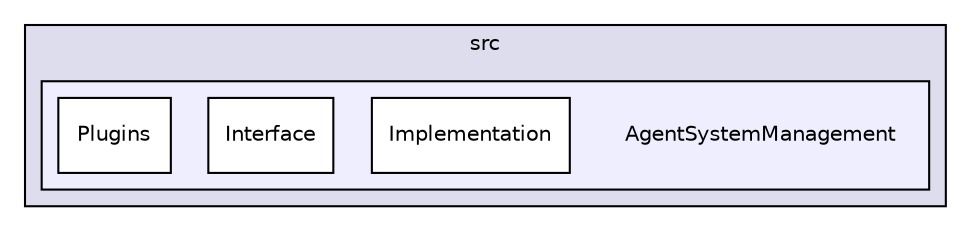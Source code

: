 digraph "D:/Work/Programmieren/Java/D-MARLA/Implementation/MARLA-Client/AgentSystemManagement/src/AgentSystemManagement" {
  compound=true
  node [ fontsize="10", fontname="Helvetica"];
  edge [ labelfontsize="10", labelfontname="Helvetica"];
  subgraph clusterdir_5bcb22561bb076c9942ffb84511e3514 {
    graph [ bgcolor="#ddddee", pencolor="black", label="src" fontname="Helvetica", fontsize="10", URL="dir_5bcb22561bb076c9942ffb84511e3514.html"]
  subgraph clusterdir_a017c0b5de1b388216ab11cd7407ab8b {
    graph [ bgcolor="#eeeeff", pencolor="black", label="" URL="dir_a017c0b5de1b388216ab11cd7407ab8b.html"];
    dir_a017c0b5de1b388216ab11cd7407ab8b [shape=plaintext label="AgentSystemManagement"];
    dir_a5079ca806c51b5f00526a81d4fb1040 [shape=box label="Implementation" color="black" fillcolor="white" style="filled" URL="dir_a5079ca806c51b5f00526a81d4fb1040.html"];
    dir_9767fe093e3fa9059e4e48ef0fe4b659 [shape=box label="Interface" color="black" fillcolor="white" style="filled" URL="dir_9767fe093e3fa9059e4e48ef0fe4b659.html"];
    dir_6058fc5d3c452e64d13dda8e2cca096d [shape=box label="Plugins" color="black" fillcolor="white" style="filled" URL="dir_6058fc5d3c452e64d13dda8e2cca096d.html"];
  }
  }
}
